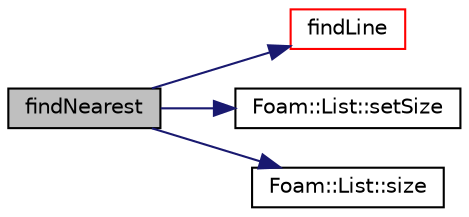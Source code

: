 digraph "findNearest"
{
  bgcolor="transparent";
  edge [fontname="Helvetica",fontsize="10",labelfontname="Helvetica",labelfontsize="10"];
  node [fontname="Helvetica",fontsize="10",shape=record];
  rankdir="LR";
  Node427 [label="findNearest",height=0.2,width=0.4,color="black", fillcolor="grey75", style="filled", fontcolor="black"];
  Node427 -> Node428 [color="midnightblue",fontsize="10",style="solid",fontname="Helvetica"];
  Node428 [label="findLine",height=0.2,width=0.4,color="red",URL="$a26345.html#aadce0231473476a2f789c287c0af3943",tooltip="Find nearest intersection of line between start and end. "];
  Node427 -> Node481 [color="midnightblue",fontsize="10",style="solid",fontname="Helvetica"];
  Node481 [label="Foam::List::setSize",height=0.2,width=0.4,color="black",URL="$a26833.html#aedb985ffeaf1bdbfeccc2a8730405703",tooltip="Reset size of List. "];
  Node427 -> Node482 [color="midnightblue",fontsize="10",style="solid",fontname="Helvetica"];
  Node482 [label="Foam::List::size",height=0.2,width=0.4,color="black",URL="$a26833.html#a8a5f6fa29bd4b500caf186f60245b384",tooltip="Override size to be inconsistent with allocated storage. "];
}
